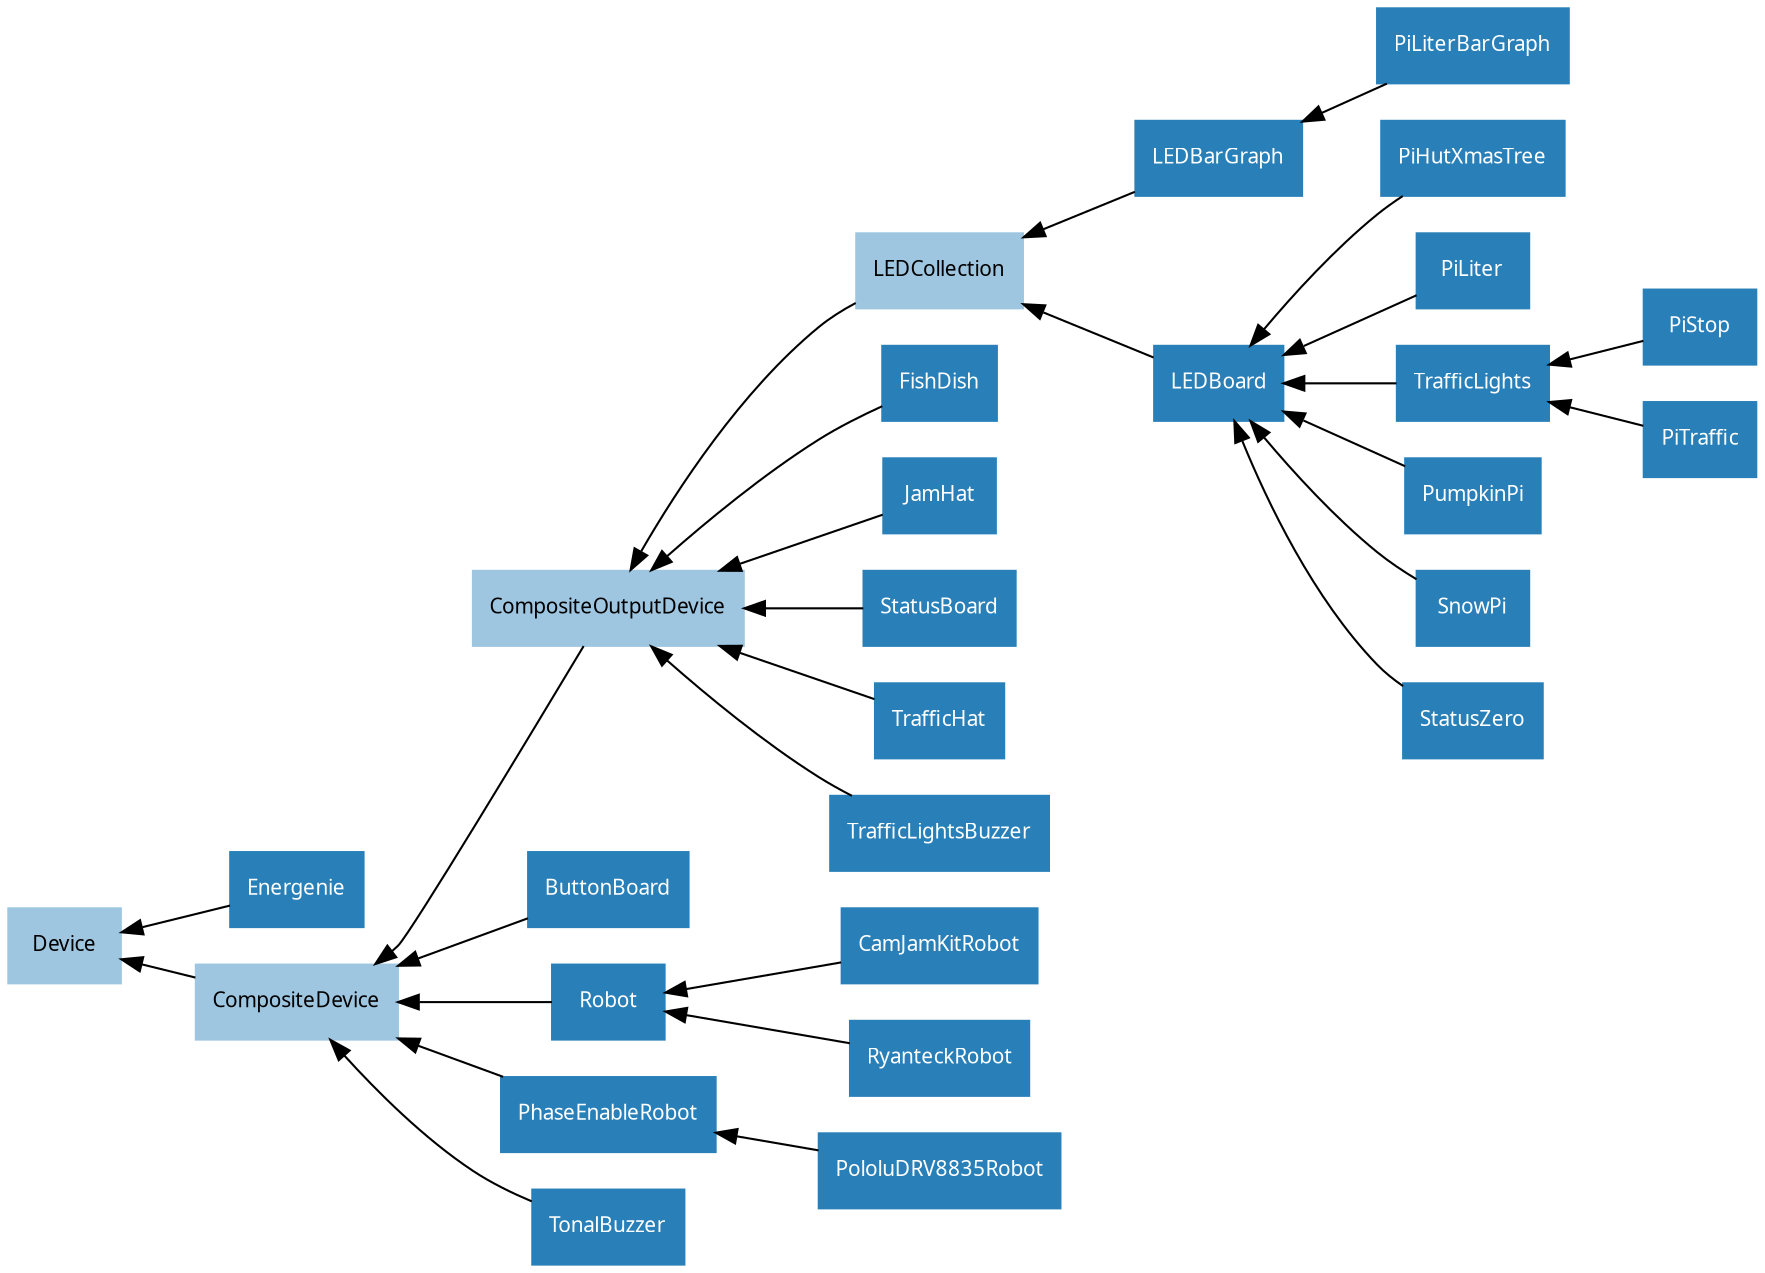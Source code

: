 digraph classes {
    graph [rankdir=RL];
    node [shape=rect, style=filled, fontname=Sans, fontsize=10];
    edge [];

    /* Mixin classes */
    node [color="#c69ee0", fontcolor="#000000"]

    

    /* Abstract classes */
    node [color="#9ec6e0", fontcolor="#000000"]

    CompositeDevice;
    CompositeOutputDevice;
    Device;
    LEDCollection;

    /* Concrete classes */
    node [color="#2980b9", fontcolor="#ffffff"];

    ButtonBoard->CompositeDevice;
    CamJamKitRobot->Robot;
    CompositeDevice->Device;
    CompositeOutputDevice->CompositeDevice;
    Energenie->Device;
    FishDish->CompositeOutputDevice;
    JamHat->CompositeOutputDevice;
    LEDBarGraph->LEDCollection;
    LEDBoard->LEDCollection;
    LEDCollection->CompositeOutputDevice;
    PhaseEnableRobot->CompositeDevice;
    PiHutXmasTree->LEDBoard;
    PiLiter->LEDBoard;
    PiLiterBarGraph->LEDBarGraph;
    PiStop->TrafficLights;
    PiTraffic->TrafficLights;
    PololuDRV8835Robot->PhaseEnableRobot;
    PumpkinPi->LEDBoard;
    Robot->CompositeDevice;
    RyanteckRobot->Robot;
    SnowPi->LEDBoard;
    StatusBoard->CompositeOutputDevice;
    StatusZero->LEDBoard;
    TonalBuzzer->CompositeDevice;
    TrafficHat->CompositeOutputDevice;
    TrafficLights->LEDBoard;
    TrafficLightsBuzzer->CompositeOutputDevice;
}
